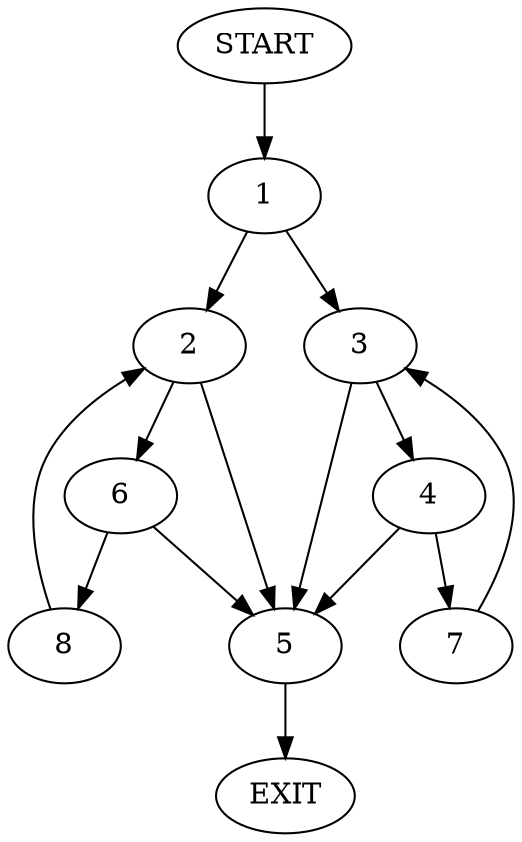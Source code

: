digraph {
0 [label="START"]
9 [label="EXIT"]
0 -> 1
1 -> 2
1 -> 3
3 -> 4
3 -> 5
2 -> 6
2 -> 5
5 -> 9
4 -> 7
4 -> 5
7 -> 3
6 -> 8
6 -> 5
8 -> 2
}
